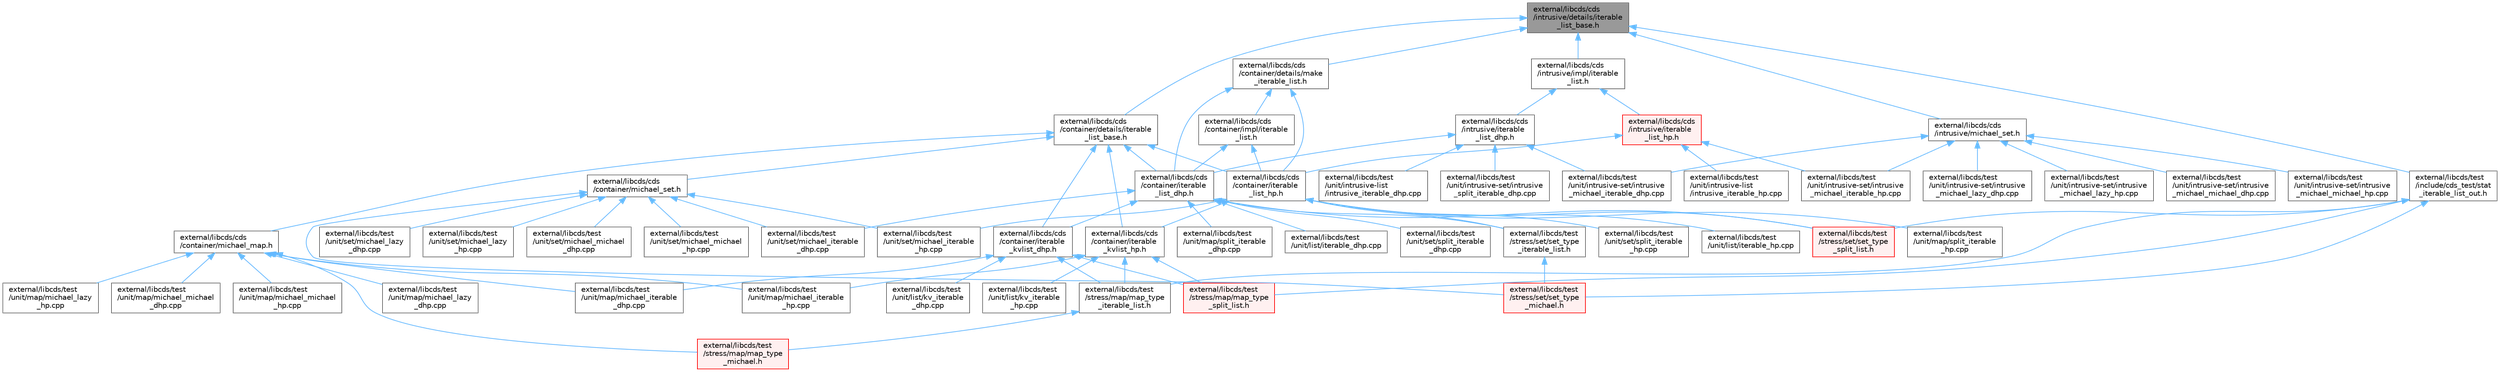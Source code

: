 digraph "external/libcds/cds/intrusive/details/iterable_list_base.h"
{
 // LATEX_PDF_SIZE
  bgcolor="transparent";
  edge [fontname=Helvetica,fontsize=10,labelfontname=Helvetica,labelfontsize=10];
  node [fontname=Helvetica,fontsize=10,shape=box,height=0.2,width=0.4];
  Node1 [id="Node000001",label="external/libcds/cds\l/intrusive/details/iterable\l_list_base.h",height=0.2,width=0.4,color="gray40", fillcolor="grey60", style="filled", fontcolor="black",tooltip=" "];
  Node1 -> Node2 [id="edge74_Node000001_Node000002",dir="back",color="steelblue1",style="solid",tooltip=" "];
  Node2 [id="Node000002",label="external/libcds/cds\l/container/details/iterable\l_list_base.h",height=0.2,width=0.4,color="grey40", fillcolor="white", style="filled",URL="$container_2details_2iterable__list__base_8h.html",tooltip=" "];
  Node2 -> Node3 [id="edge75_Node000002_Node000003",dir="back",color="steelblue1",style="solid",tooltip=" "];
  Node3 [id="Node000003",label="external/libcds/cds\l/container/iterable\l_kvlist_dhp.h",height=0.2,width=0.4,color="grey40", fillcolor="white", style="filled",URL="$iterable__kvlist__dhp_8h.html",tooltip=" "];
  Node3 -> Node4 [id="edge76_Node000003_Node000004",dir="back",color="steelblue1",style="solid",tooltip=" "];
  Node4 [id="Node000004",label="external/libcds/test\l/stress/map/map_type\l_iterable_list.h",height=0.2,width=0.4,color="grey40", fillcolor="white", style="filled",URL="$map__type__iterable__list_8h.html",tooltip=" "];
  Node4 -> Node5 [id="edge77_Node000004_Node000005",dir="back",color="steelblue1",style="solid",tooltip=" "];
  Node5 [id="Node000005",label="external/libcds/test\l/stress/map/map_type\l_michael.h",height=0.2,width=0.4,color="red", fillcolor="#FFF0F0", style="filled",URL="$map__type__michael_8h.html",tooltip=" "];
  Node3 -> Node15 [id="edge78_Node000003_Node000015",dir="back",color="steelblue1",style="solid",tooltip=" "];
  Node15 [id="Node000015",label="external/libcds/test\l/stress/map/map_type\l_split_list.h",height=0.2,width=0.4,color="red", fillcolor="#FFF0F0", style="filled",URL="$map__type__split__list_8h.html",tooltip=" "];
  Node3 -> Node25 [id="edge79_Node000003_Node000025",dir="back",color="steelblue1",style="solid",tooltip=" "];
  Node25 [id="Node000025",label="external/libcds/test\l/unit/list/kv_iterable\l_dhp.cpp",height=0.2,width=0.4,color="grey40", fillcolor="white", style="filled",URL="$kv__iterable__dhp_8cpp.html",tooltip=" "];
  Node3 -> Node26 [id="edge80_Node000003_Node000026",dir="back",color="steelblue1",style="solid",tooltip=" "];
  Node26 [id="Node000026",label="external/libcds/test\l/unit/map/michael_iterable\l_dhp.cpp",height=0.2,width=0.4,color="grey40", fillcolor="white", style="filled",URL="$map_2michael__iterable__dhp_8cpp.html",tooltip=" "];
  Node2 -> Node27 [id="edge81_Node000002_Node000027",dir="back",color="steelblue1",style="solid",tooltip=" "];
  Node27 [id="Node000027",label="external/libcds/cds\l/container/iterable\l_kvlist_hp.h",height=0.2,width=0.4,color="grey40", fillcolor="white", style="filled",URL="$iterable__kvlist__hp_8h.html",tooltip=" "];
  Node27 -> Node4 [id="edge82_Node000027_Node000004",dir="back",color="steelblue1",style="solid",tooltip=" "];
  Node27 -> Node15 [id="edge83_Node000027_Node000015",dir="back",color="steelblue1",style="solid",tooltip=" "];
  Node27 -> Node28 [id="edge84_Node000027_Node000028",dir="back",color="steelblue1",style="solid",tooltip=" "];
  Node28 [id="Node000028",label="external/libcds/test\l/unit/list/kv_iterable\l_hp.cpp",height=0.2,width=0.4,color="grey40", fillcolor="white", style="filled",URL="$kv__iterable__hp_8cpp.html",tooltip=" "];
  Node27 -> Node29 [id="edge85_Node000027_Node000029",dir="back",color="steelblue1",style="solid",tooltip=" "];
  Node29 [id="Node000029",label="external/libcds/test\l/unit/map/michael_iterable\l_hp.cpp",height=0.2,width=0.4,color="grey40", fillcolor="white", style="filled",URL="$map_2michael__iterable__hp_8cpp.html",tooltip=" "];
  Node2 -> Node30 [id="edge86_Node000002_Node000030",dir="back",color="steelblue1",style="solid",tooltip=" "];
  Node30 [id="Node000030",label="external/libcds/cds\l/container/iterable\l_list_dhp.h",height=0.2,width=0.4,color="grey40", fillcolor="white", style="filled",URL="$container_2iterable__list__dhp_8h.html",tooltip=" "];
  Node30 -> Node3 [id="edge87_Node000030_Node000003",dir="back",color="steelblue1",style="solid",tooltip=" "];
  Node30 -> Node31 [id="edge88_Node000030_Node000031",dir="back",color="steelblue1",style="solid",tooltip=" "];
  Node31 [id="Node000031",label="external/libcds/test\l/stress/set/set_type\l_iterable_list.h",height=0.2,width=0.4,color="grey40", fillcolor="white", style="filled",URL="$set__type__iterable__list_8h.html",tooltip=" "];
  Node31 -> Node32 [id="edge89_Node000031_Node000032",dir="back",color="steelblue1",style="solid",tooltip=" "];
  Node32 [id="Node000032",label="external/libcds/test\l/stress/set/set_type\l_michael.h",height=0.2,width=0.4,color="red", fillcolor="#FFF0F0", style="filled",URL="$set__type__michael_8h.html",tooltip=" "];
  Node30 -> Node41 [id="edge90_Node000030_Node000041",dir="back",color="steelblue1",style="solid",tooltip=" "];
  Node41 [id="Node000041",label="external/libcds/test\l/stress/set/set_type\l_split_list.h",height=0.2,width=0.4,color="red", fillcolor="#FFF0F0", style="filled",URL="$set__type__split__list_8h.html",tooltip=" "];
  Node30 -> Node50 [id="edge91_Node000030_Node000050",dir="back",color="steelblue1",style="solid",tooltip=" "];
  Node50 [id="Node000050",label="external/libcds/test\l/unit/list/iterable_dhp.cpp",height=0.2,width=0.4,color="grey40", fillcolor="white", style="filled",URL="$iterable__dhp_8cpp.html",tooltip=" "];
  Node30 -> Node51 [id="edge92_Node000030_Node000051",dir="back",color="steelblue1",style="solid",tooltip=" "];
  Node51 [id="Node000051",label="external/libcds/test\l/unit/map/split_iterable\l_dhp.cpp",height=0.2,width=0.4,color="grey40", fillcolor="white", style="filled",URL="$map_2split__iterable__dhp_8cpp.html",tooltip=" "];
  Node30 -> Node52 [id="edge93_Node000030_Node000052",dir="back",color="steelblue1",style="solid",tooltip=" "];
  Node52 [id="Node000052",label="external/libcds/test\l/unit/set/michael_iterable\l_dhp.cpp",height=0.2,width=0.4,color="grey40", fillcolor="white", style="filled",URL="$set_2michael__iterable__dhp_8cpp.html",tooltip=" "];
  Node30 -> Node53 [id="edge94_Node000030_Node000053",dir="back",color="steelblue1",style="solid",tooltip=" "];
  Node53 [id="Node000053",label="external/libcds/test\l/unit/set/split_iterable\l_dhp.cpp",height=0.2,width=0.4,color="grey40", fillcolor="white", style="filled",URL="$set_2split__iterable__dhp_8cpp.html",tooltip=" "];
  Node2 -> Node54 [id="edge95_Node000002_Node000054",dir="back",color="steelblue1",style="solid",tooltip=" "];
  Node54 [id="Node000054",label="external/libcds/cds\l/container/iterable\l_list_hp.h",height=0.2,width=0.4,color="grey40", fillcolor="white", style="filled",URL="$container_2iterable__list__hp_8h.html",tooltip=" "];
  Node54 -> Node27 [id="edge96_Node000054_Node000027",dir="back",color="steelblue1",style="solid",tooltip=" "];
  Node54 -> Node31 [id="edge97_Node000054_Node000031",dir="back",color="steelblue1",style="solid",tooltip=" "];
  Node54 -> Node41 [id="edge98_Node000054_Node000041",dir="back",color="steelblue1",style="solid",tooltip=" "];
  Node54 -> Node55 [id="edge99_Node000054_Node000055",dir="back",color="steelblue1",style="solid",tooltip=" "];
  Node55 [id="Node000055",label="external/libcds/test\l/unit/list/iterable_hp.cpp",height=0.2,width=0.4,color="grey40", fillcolor="white", style="filled",URL="$iterable__hp_8cpp.html",tooltip=" "];
  Node54 -> Node56 [id="edge100_Node000054_Node000056",dir="back",color="steelblue1",style="solid",tooltip=" "];
  Node56 [id="Node000056",label="external/libcds/test\l/unit/map/split_iterable\l_hp.cpp",height=0.2,width=0.4,color="grey40", fillcolor="white", style="filled",URL="$map_2split__iterable__hp_8cpp.html",tooltip=" "];
  Node54 -> Node57 [id="edge101_Node000054_Node000057",dir="back",color="steelblue1",style="solid",tooltip=" "];
  Node57 [id="Node000057",label="external/libcds/test\l/unit/set/michael_iterable\l_hp.cpp",height=0.2,width=0.4,color="grey40", fillcolor="white", style="filled",URL="$set_2michael__iterable__hp_8cpp.html",tooltip=" "];
  Node54 -> Node58 [id="edge102_Node000054_Node000058",dir="back",color="steelblue1",style="solid",tooltip=" "];
  Node58 [id="Node000058",label="external/libcds/test\l/unit/set/split_iterable\l_hp.cpp",height=0.2,width=0.4,color="grey40", fillcolor="white", style="filled",URL="$set_2split__iterable__hp_8cpp.html",tooltip=" "];
  Node2 -> Node59 [id="edge103_Node000002_Node000059",dir="back",color="steelblue1",style="solid",tooltip=" "];
  Node59 [id="Node000059",label="external/libcds/cds\l/container/michael_map.h",height=0.2,width=0.4,color="grey40", fillcolor="white", style="filled",URL="$michael__map_8h.html",tooltip=" "];
  Node59 -> Node5 [id="edge104_Node000059_Node000005",dir="back",color="steelblue1",style="solid",tooltip=" "];
  Node59 -> Node26 [id="edge105_Node000059_Node000026",dir="back",color="steelblue1",style="solid",tooltip=" "];
  Node59 -> Node29 [id="edge106_Node000059_Node000029",dir="back",color="steelblue1",style="solid",tooltip=" "];
  Node59 -> Node60 [id="edge107_Node000059_Node000060",dir="back",color="steelblue1",style="solid",tooltip=" "];
  Node60 [id="Node000060",label="external/libcds/test\l/unit/map/michael_lazy\l_dhp.cpp",height=0.2,width=0.4,color="grey40", fillcolor="white", style="filled",URL="$map_2michael__lazy__dhp_8cpp.html",tooltip=" "];
  Node59 -> Node61 [id="edge108_Node000059_Node000061",dir="back",color="steelblue1",style="solid",tooltip=" "];
  Node61 [id="Node000061",label="external/libcds/test\l/unit/map/michael_lazy\l_hp.cpp",height=0.2,width=0.4,color="grey40", fillcolor="white", style="filled",URL="$map_2michael__lazy__hp_8cpp.html",tooltip=" "];
  Node59 -> Node62 [id="edge109_Node000059_Node000062",dir="back",color="steelblue1",style="solid",tooltip=" "];
  Node62 [id="Node000062",label="external/libcds/test\l/unit/map/michael_michael\l_dhp.cpp",height=0.2,width=0.4,color="grey40", fillcolor="white", style="filled",URL="$map_2michael__michael__dhp_8cpp.html",tooltip=" "];
  Node59 -> Node63 [id="edge110_Node000059_Node000063",dir="back",color="steelblue1",style="solid",tooltip=" "];
  Node63 [id="Node000063",label="external/libcds/test\l/unit/map/michael_michael\l_hp.cpp",height=0.2,width=0.4,color="grey40", fillcolor="white", style="filled",URL="$map_2michael__michael__hp_8cpp.html",tooltip=" "];
  Node2 -> Node64 [id="edge111_Node000002_Node000064",dir="back",color="steelblue1",style="solid",tooltip=" "];
  Node64 [id="Node000064",label="external/libcds/cds\l/container/michael_set.h",height=0.2,width=0.4,color="grey40", fillcolor="white", style="filled",URL="$container_2michael__set_8h.html",tooltip=" "];
  Node64 -> Node32 [id="edge112_Node000064_Node000032",dir="back",color="steelblue1",style="solid",tooltip=" "];
  Node64 -> Node52 [id="edge113_Node000064_Node000052",dir="back",color="steelblue1",style="solid",tooltip=" "];
  Node64 -> Node57 [id="edge114_Node000064_Node000057",dir="back",color="steelblue1",style="solid",tooltip=" "];
  Node64 -> Node65 [id="edge115_Node000064_Node000065",dir="back",color="steelblue1",style="solid",tooltip=" "];
  Node65 [id="Node000065",label="external/libcds/test\l/unit/set/michael_lazy\l_dhp.cpp",height=0.2,width=0.4,color="grey40", fillcolor="white", style="filled",URL="$set_2michael__lazy__dhp_8cpp.html",tooltip=" "];
  Node64 -> Node66 [id="edge116_Node000064_Node000066",dir="back",color="steelblue1",style="solid",tooltip=" "];
  Node66 [id="Node000066",label="external/libcds/test\l/unit/set/michael_lazy\l_hp.cpp",height=0.2,width=0.4,color="grey40", fillcolor="white", style="filled",URL="$set_2michael__lazy__hp_8cpp.html",tooltip=" "];
  Node64 -> Node67 [id="edge117_Node000064_Node000067",dir="back",color="steelblue1",style="solid",tooltip=" "];
  Node67 [id="Node000067",label="external/libcds/test\l/unit/set/michael_michael\l_dhp.cpp",height=0.2,width=0.4,color="grey40", fillcolor="white", style="filled",URL="$set_2michael__michael__dhp_8cpp.html",tooltip=" "];
  Node64 -> Node68 [id="edge118_Node000064_Node000068",dir="back",color="steelblue1",style="solid",tooltip=" "];
  Node68 [id="Node000068",label="external/libcds/test\l/unit/set/michael_michael\l_hp.cpp",height=0.2,width=0.4,color="grey40", fillcolor="white", style="filled",URL="$set_2michael__michael__hp_8cpp.html",tooltip=" "];
  Node1 -> Node69 [id="edge119_Node000001_Node000069",dir="back",color="steelblue1",style="solid",tooltip=" "];
  Node69 [id="Node000069",label="external/libcds/cds\l/container/details/make\l_iterable_list.h",height=0.2,width=0.4,color="grey40", fillcolor="white", style="filled",URL="$make__iterable__list_8h.html",tooltip=" "];
  Node69 -> Node70 [id="edge120_Node000069_Node000070",dir="back",color="steelblue1",style="solid",tooltip=" "];
  Node70 [id="Node000070",label="external/libcds/cds\l/container/impl/iterable\l_list.h",height=0.2,width=0.4,color="grey40", fillcolor="white", style="filled",URL="$container_2impl_2iterable__list_8h.html",tooltip=" "];
  Node70 -> Node30 [id="edge121_Node000070_Node000030",dir="back",color="steelblue1",style="solid",tooltip=" "];
  Node70 -> Node54 [id="edge122_Node000070_Node000054",dir="back",color="steelblue1",style="solid",tooltip=" "];
  Node69 -> Node30 [id="edge123_Node000069_Node000030",dir="back",color="steelblue1",style="solid",tooltip=" "];
  Node69 -> Node54 [id="edge124_Node000069_Node000054",dir="back",color="steelblue1",style="solid",tooltip=" "];
  Node1 -> Node71 [id="edge125_Node000001_Node000071",dir="back",color="steelblue1",style="solid",tooltip=" "];
  Node71 [id="Node000071",label="external/libcds/cds\l/intrusive/impl/iterable\l_list.h",height=0.2,width=0.4,color="grey40", fillcolor="white", style="filled",URL="$intrusive_2impl_2iterable__list_8h.html",tooltip=" "];
  Node71 -> Node72 [id="edge126_Node000071_Node000072",dir="back",color="steelblue1",style="solid",tooltip=" "];
  Node72 [id="Node000072",label="external/libcds/cds\l/intrusive/iterable\l_list_dhp.h",height=0.2,width=0.4,color="grey40", fillcolor="white", style="filled",URL="$intrusive_2iterable__list__dhp_8h.html",tooltip=" "];
  Node72 -> Node30 [id="edge127_Node000072_Node000030",dir="back",color="steelblue1",style="solid",tooltip=" "];
  Node72 -> Node73 [id="edge128_Node000072_Node000073",dir="back",color="steelblue1",style="solid",tooltip=" "];
  Node73 [id="Node000073",label="external/libcds/test\l/unit/intrusive-list\l/intrusive_iterable_dhp.cpp",height=0.2,width=0.4,color="grey40", fillcolor="white", style="filled",URL="$intrusive__iterable__dhp_8cpp.html",tooltip=" "];
  Node72 -> Node74 [id="edge129_Node000072_Node000074",dir="back",color="steelblue1",style="solid",tooltip=" "];
  Node74 [id="Node000074",label="external/libcds/test\l/unit/intrusive-set/intrusive\l_michael_iterable_dhp.cpp",height=0.2,width=0.4,color="grey40", fillcolor="white", style="filled",URL="$intrusive__michael__iterable__dhp_8cpp.html",tooltip=" "];
  Node72 -> Node75 [id="edge130_Node000072_Node000075",dir="back",color="steelblue1",style="solid",tooltip=" "];
  Node75 [id="Node000075",label="external/libcds/test\l/unit/intrusive-set/intrusive\l_split_iterable_dhp.cpp",height=0.2,width=0.4,color="grey40", fillcolor="white", style="filled",URL="$intrusive__split__iterable__dhp_8cpp.html",tooltip=" "];
  Node71 -> Node76 [id="edge131_Node000071_Node000076",dir="back",color="steelblue1",style="solid",tooltip=" "];
  Node76 [id="Node000076",label="external/libcds/cds\l/intrusive/iterable\l_list_hp.h",height=0.2,width=0.4,color="red", fillcolor="#FFF0F0", style="filled",URL="$intrusive_2iterable__list__hp_8h.html",tooltip=" "];
  Node76 -> Node54 [id="edge132_Node000076_Node000054",dir="back",color="steelblue1",style="solid",tooltip=" "];
  Node76 -> Node77 [id="edge133_Node000076_Node000077",dir="back",color="steelblue1",style="solid",tooltip=" "];
  Node77 [id="Node000077",label="external/libcds/test\l/unit/intrusive-list\l/intrusive_iterable_hp.cpp",height=0.2,width=0.4,color="grey40", fillcolor="white", style="filled",URL="$intrusive__iterable__hp_8cpp.html",tooltip=" "];
  Node76 -> Node78 [id="edge134_Node000076_Node000078",dir="back",color="steelblue1",style="solid",tooltip=" "];
  Node78 [id="Node000078",label="external/libcds/test\l/unit/intrusive-set/intrusive\l_michael_iterable_hp.cpp",height=0.2,width=0.4,color="grey40", fillcolor="white", style="filled",URL="$intrusive__michael__iterable__hp_8cpp.html",tooltip=" "];
  Node1 -> Node80 [id="edge135_Node000001_Node000080",dir="back",color="steelblue1",style="solid",tooltip=" "];
  Node80 [id="Node000080",label="external/libcds/cds\l/intrusive/michael_set.h",height=0.2,width=0.4,color="grey40", fillcolor="white", style="filled",URL="$intrusive_2michael__set_8h.html",tooltip=" "];
  Node80 -> Node74 [id="edge136_Node000080_Node000074",dir="back",color="steelblue1",style="solid",tooltip=" "];
  Node80 -> Node78 [id="edge137_Node000080_Node000078",dir="back",color="steelblue1",style="solid",tooltip=" "];
  Node80 -> Node81 [id="edge138_Node000080_Node000081",dir="back",color="steelblue1",style="solid",tooltip=" "];
  Node81 [id="Node000081",label="external/libcds/test\l/unit/intrusive-set/intrusive\l_michael_lazy_dhp.cpp",height=0.2,width=0.4,color="grey40", fillcolor="white", style="filled",URL="$intrusive__michael__lazy__dhp_8cpp.html",tooltip=" "];
  Node80 -> Node82 [id="edge139_Node000080_Node000082",dir="back",color="steelblue1",style="solid",tooltip=" "];
  Node82 [id="Node000082",label="external/libcds/test\l/unit/intrusive-set/intrusive\l_michael_lazy_hp.cpp",height=0.2,width=0.4,color="grey40", fillcolor="white", style="filled",URL="$intrusive__michael__lazy__hp_8cpp.html",tooltip=" "];
  Node80 -> Node83 [id="edge140_Node000080_Node000083",dir="back",color="steelblue1",style="solid",tooltip=" "];
  Node83 [id="Node000083",label="external/libcds/test\l/unit/intrusive-set/intrusive\l_michael_michael_dhp.cpp",height=0.2,width=0.4,color="grey40", fillcolor="white", style="filled",URL="$intrusive__michael__michael__dhp_8cpp.html",tooltip=" "];
  Node80 -> Node84 [id="edge141_Node000080_Node000084",dir="back",color="steelblue1",style="solid",tooltip=" "];
  Node84 [id="Node000084",label="external/libcds/test\l/unit/intrusive-set/intrusive\l_michael_michael_hp.cpp",height=0.2,width=0.4,color="grey40", fillcolor="white", style="filled",URL="$intrusive__michael__michael__hp_8cpp.html",tooltip=" "];
  Node1 -> Node85 [id="edge142_Node000001_Node000085",dir="back",color="steelblue1",style="solid",tooltip=" "];
  Node85 [id="Node000085",label="external/libcds/test\l/include/cds_test/stat\l_iterable_list_out.h",height=0.2,width=0.4,color="grey40", fillcolor="white", style="filled",URL="$stat__iterable__list__out_8h.html",tooltip=" "];
  Node85 -> Node4 [id="edge143_Node000085_Node000004",dir="back",color="steelblue1",style="solid",tooltip=" "];
  Node85 -> Node15 [id="edge144_Node000085_Node000015",dir="back",color="steelblue1",style="solid",tooltip=" "];
  Node85 -> Node32 [id="edge145_Node000085_Node000032",dir="back",color="steelblue1",style="solid",tooltip=" "];
  Node85 -> Node41 [id="edge146_Node000085_Node000041",dir="back",color="steelblue1",style="solid",tooltip=" "];
}
